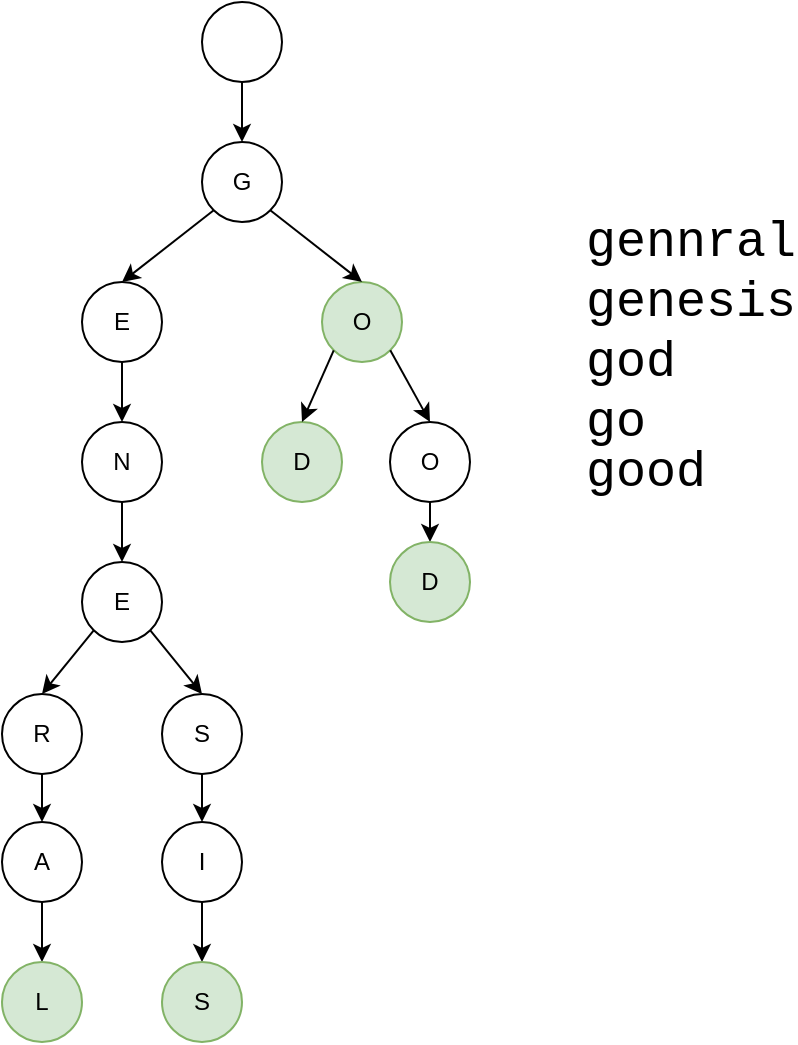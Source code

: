 <mxfile version="16.1.2" type="github">
  <diagram id="_Y9WY0_CFH1RVe-6ggP1" name="Page-1">
    <mxGraphModel dx="1273" dy="1878" grid="1" gridSize="10" guides="1" tooltips="1" connect="1" arrows="1" fold="1" page="1" pageScale="1" pageWidth="827" pageHeight="1169" math="0" shadow="0">
      <root>
        <mxCell id="0" />
        <mxCell id="1" parent="0" />
        <mxCell id="z2sOyKLHP9V1bf1uFPsz-11" style="edgeStyle=orthogonalEdgeStyle;rounded=0;orthogonalLoop=1;jettySize=auto;html=1;exitX=0.5;exitY=1;exitDx=0;exitDy=0;entryX=0.5;entryY=0;entryDx=0;entryDy=0;" edge="1" parent="1" source="z2sOyKLHP9V1bf1uFPsz-1" target="z2sOyKLHP9V1bf1uFPsz-2">
          <mxGeometry relative="1" as="geometry" />
        </mxCell>
        <mxCell id="z2sOyKLHP9V1bf1uFPsz-1" value="R" style="ellipse;whiteSpace=wrap;html=1;aspect=fixed;" vertex="1" parent="1">
          <mxGeometry x="200" y="276" width="40" height="40" as="geometry" />
        </mxCell>
        <mxCell id="z2sOyKLHP9V1bf1uFPsz-12" style="edgeStyle=orthogonalEdgeStyle;rounded=0;orthogonalLoop=1;jettySize=auto;html=1;exitX=0.5;exitY=1;exitDx=0;exitDy=0;" edge="1" parent="1" source="z2sOyKLHP9V1bf1uFPsz-2" target="z2sOyKLHP9V1bf1uFPsz-3">
          <mxGeometry relative="1" as="geometry" />
        </mxCell>
        <mxCell id="z2sOyKLHP9V1bf1uFPsz-2" value="A" style="ellipse;whiteSpace=wrap;html=1;aspect=fixed;" vertex="1" parent="1">
          <mxGeometry x="200" y="340" width="40" height="40" as="geometry" />
        </mxCell>
        <mxCell id="z2sOyKLHP9V1bf1uFPsz-3" value="L" style="ellipse;whiteSpace=wrap;html=1;aspect=fixed;fillColor=#d5e8d4;strokeColor=#82b366;" vertex="1" parent="1">
          <mxGeometry x="200" y="410" width="40" height="40" as="geometry" />
        </mxCell>
        <mxCell id="z2sOyKLHP9V1bf1uFPsz-10" style="edgeStyle=orthogonalEdgeStyle;rounded=0;orthogonalLoop=1;jettySize=auto;html=1;exitX=0.5;exitY=1;exitDx=0;exitDy=0;entryX=0.5;entryY=0;entryDx=0;entryDy=0;" edge="1" parent="1" source="z2sOyKLHP9V1bf1uFPsz-4" target="z2sOyKLHP9V1bf1uFPsz-5">
          <mxGeometry relative="1" as="geometry" />
        </mxCell>
        <mxCell id="z2sOyKLHP9V1bf1uFPsz-4" value="S" style="ellipse;whiteSpace=wrap;html=1;aspect=fixed;" vertex="1" parent="1">
          <mxGeometry x="280" y="276" width="40" height="40" as="geometry" />
        </mxCell>
        <mxCell id="z2sOyKLHP9V1bf1uFPsz-7" style="edgeStyle=orthogonalEdgeStyle;rounded=0;orthogonalLoop=1;jettySize=auto;html=1;exitX=0.5;exitY=1;exitDx=0;exitDy=0;" edge="1" parent="1" source="z2sOyKLHP9V1bf1uFPsz-5" target="z2sOyKLHP9V1bf1uFPsz-6">
          <mxGeometry relative="1" as="geometry" />
        </mxCell>
        <mxCell id="z2sOyKLHP9V1bf1uFPsz-5" value="I" style="ellipse;whiteSpace=wrap;html=1;aspect=fixed;" vertex="1" parent="1">
          <mxGeometry x="280" y="340" width="40" height="40" as="geometry" />
        </mxCell>
        <mxCell id="z2sOyKLHP9V1bf1uFPsz-6" value="S" style="ellipse;whiteSpace=wrap;html=1;aspect=fixed;fillColor=#d5e8d4;strokeColor=#82b366;" vertex="1" parent="1">
          <mxGeometry x="280" y="410" width="40" height="40" as="geometry" />
        </mxCell>
        <mxCell id="z2sOyKLHP9V1bf1uFPsz-14" style="edgeStyle=orthogonalEdgeStyle;rounded=0;orthogonalLoop=1;jettySize=auto;html=1;exitX=0.5;exitY=1;exitDx=0;exitDy=0;entryX=0.5;entryY=0;entryDx=0;entryDy=0;" edge="1" parent="1" source="z2sOyKLHP9V1bf1uFPsz-15" target="z2sOyKLHP9V1bf1uFPsz-17">
          <mxGeometry relative="1" as="geometry" />
        </mxCell>
        <mxCell id="z2sOyKLHP9V1bf1uFPsz-15" value="E" style="ellipse;whiteSpace=wrap;html=1;aspect=fixed;" vertex="1" parent="1">
          <mxGeometry x="240" y="70" width="40" height="40" as="geometry" />
        </mxCell>
        <mxCell id="z2sOyKLHP9V1bf1uFPsz-16" style="edgeStyle=orthogonalEdgeStyle;rounded=0;orthogonalLoop=1;jettySize=auto;html=1;exitX=0.5;exitY=1;exitDx=0;exitDy=0;" edge="1" parent="1" source="z2sOyKLHP9V1bf1uFPsz-17" target="z2sOyKLHP9V1bf1uFPsz-18">
          <mxGeometry relative="1" as="geometry" />
        </mxCell>
        <mxCell id="z2sOyKLHP9V1bf1uFPsz-17" value="N" style="ellipse;whiteSpace=wrap;html=1;aspect=fixed;" vertex="1" parent="1">
          <mxGeometry x="240" y="140" width="40" height="40" as="geometry" />
        </mxCell>
        <mxCell id="z2sOyKLHP9V1bf1uFPsz-18" value="E" style="ellipse;whiteSpace=wrap;html=1;aspect=fixed;" vertex="1" parent="1">
          <mxGeometry x="240" y="210" width="40" height="40" as="geometry" />
        </mxCell>
        <mxCell id="z2sOyKLHP9V1bf1uFPsz-20" value="G" style="ellipse;whiteSpace=wrap;html=1;aspect=fixed;" vertex="1" parent="1">
          <mxGeometry x="300" width="40" height="40" as="geometry" />
        </mxCell>
        <mxCell id="z2sOyKLHP9V1bf1uFPsz-26" value="" style="endArrow=classic;html=1;rounded=0;entryX=0.5;entryY=0;entryDx=0;entryDy=0;exitX=0;exitY=1;exitDx=0;exitDy=0;" edge="1" parent="1" source="z2sOyKLHP9V1bf1uFPsz-18" target="z2sOyKLHP9V1bf1uFPsz-1">
          <mxGeometry width="50" height="50" relative="1" as="geometry">
            <mxPoint x="260" y="280" as="sourcePoint" />
            <mxPoint x="310" y="230" as="targetPoint" />
          </mxGeometry>
        </mxCell>
        <mxCell id="z2sOyKLHP9V1bf1uFPsz-27" value="" style="endArrow=classic;html=1;rounded=0;entryX=0.5;entryY=0;entryDx=0;entryDy=0;exitX=1;exitY=1;exitDx=0;exitDy=0;" edge="1" parent="1" source="z2sOyKLHP9V1bf1uFPsz-18" target="z2sOyKLHP9V1bf1uFPsz-4">
          <mxGeometry width="50" height="50" relative="1" as="geometry">
            <mxPoint x="256" y="232" as="sourcePoint" />
            <mxPoint x="230.0" y="286" as="targetPoint" />
          </mxGeometry>
        </mxCell>
        <mxCell id="z2sOyKLHP9V1bf1uFPsz-29" value="O" style="ellipse;whiteSpace=wrap;html=1;aspect=fixed;fillColor=#d5e8d4;strokeColor=#82b366;" vertex="1" parent="1">
          <mxGeometry x="360" y="70" width="40" height="40" as="geometry" />
        </mxCell>
        <mxCell id="z2sOyKLHP9V1bf1uFPsz-30" value="" style="endArrow=classic;html=1;rounded=0;entryX=0.5;entryY=0;entryDx=0;entryDy=0;exitX=1;exitY=1;exitDx=0;exitDy=0;" edge="1" parent="1" source="z2sOyKLHP9V1bf1uFPsz-20" target="z2sOyKLHP9V1bf1uFPsz-29">
          <mxGeometry width="50" height="50" relative="1" as="geometry">
            <mxPoint x="334.142" y="0.002" as="sourcePoint" />
            <mxPoint x="360" y="41.86" as="targetPoint" />
          </mxGeometry>
        </mxCell>
        <mxCell id="z2sOyKLHP9V1bf1uFPsz-31" value="" style="endArrow=classic;html=1;rounded=0;entryX=0.5;entryY=0;entryDx=0;entryDy=0;exitX=0;exitY=1;exitDx=0;exitDy=0;" edge="1" parent="1" source="z2sOyKLHP9V1bf1uFPsz-20" target="z2sOyKLHP9V1bf1uFPsz-15">
          <mxGeometry width="50" height="50" relative="1" as="geometry">
            <mxPoint x="294.142" y="254.142" as="sourcePoint" />
            <mxPoint x="320" y="296" as="targetPoint" />
          </mxGeometry>
        </mxCell>
        <mxCell id="z2sOyKLHP9V1bf1uFPsz-32" value="D" style="ellipse;whiteSpace=wrap;html=1;aspect=fixed;fillColor=#d5e8d4;strokeColor=#82b366;" vertex="1" parent="1">
          <mxGeometry x="330" y="140" width="40" height="40" as="geometry" />
        </mxCell>
        <mxCell id="z2sOyKLHP9V1bf1uFPsz-39" style="edgeStyle=orthogonalEdgeStyle;rounded=0;orthogonalLoop=1;jettySize=auto;html=1;exitX=0.5;exitY=1;exitDx=0;exitDy=0;entryX=0.5;entryY=0;entryDx=0;entryDy=0;" edge="1" parent="1" source="z2sOyKLHP9V1bf1uFPsz-33" target="z2sOyKLHP9V1bf1uFPsz-38">
          <mxGeometry relative="1" as="geometry" />
        </mxCell>
        <mxCell id="z2sOyKLHP9V1bf1uFPsz-33" value="O" style="ellipse;whiteSpace=wrap;html=1;aspect=fixed;" vertex="1" parent="1">
          <mxGeometry x="394" y="140" width="40" height="40" as="geometry" />
        </mxCell>
        <mxCell id="z2sOyKLHP9V1bf1uFPsz-36" value="" style="endArrow=classic;html=1;rounded=0;entryX=0.5;entryY=0;entryDx=0;entryDy=0;exitX=1;exitY=1;exitDx=0;exitDy=0;" edge="1" parent="1" source="z2sOyKLHP9V1bf1uFPsz-29" target="z2sOyKLHP9V1bf1uFPsz-33">
          <mxGeometry width="50" height="50" relative="1" as="geometry">
            <mxPoint x="344.142" y="4.142" as="sourcePoint" />
            <mxPoint x="390" y="50" as="targetPoint" />
          </mxGeometry>
        </mxCell>
        <mxCell id="z2sOyKLHP9V1bf1uFPsz-37" value="" style="endArrow=classic;html=1;rounded=0;entryX=0.5;entryY=0;entryDx=0;entryDy=0;exitX=0;exitY=1;exitDx=0;exitDy=0;" edge="1" parent="1" source="z2sOyKLHP9V1bf1uFPsz-29" target="z2sOyKLHP9V1bf1uFPsz-32">
          <mxGeometry width="50" height="50" relative="1" as="geometry">
            <mxPoint x="404.142" y="84.142" as="sourcePoint" />
            <mxPoint x="424" y="130" as="targetPoint" />
          </mxGeometry>
        </mxCell>
        <mxCell id="z2sOyKLHP9V1bf1uFPsz-38" value="D" style="ellipse;whiteSpace=wrap;html=1;aspect=fixed;fillColor=#d5e8d4;strokeColor=#82b366;" vertex="1" parent="1">
          <mxGeometry x="394" y="200" width="40" height="40" as="geometry" />
        </mxCell>
        <mxCell id="z2sOyKLHP9V1bf1uFPsz-44" style="edgeStyle=orthogonalEdgeStyle;rounded=0;orthogonalLoop=1;jettySize=auto;html=1;exitX=0.5;exitY=1;exitDx=0;exitDy=0;entryX=0.5;entryY=0;entryDx=0;entryDy=0;" edge="1" parent="1" source="z2sOyKLHP9V1bf1uFPsz-40" target="z2sOyKLHP9V1bf1uFPsz-20">
          <mxGeometry relative="1" as="geometry" />
        </mxCell>
        <mxCell id="z2sOyKLHP9V1bf1uFPsz-40" value="" style="ellipse;whiteSpace=wrap;html=1;aspect=fixed;" vertex="1" parent="1">
          <mxGeometry x="300" y="-70" width="40" height="40" as="geometry" />
        </mxCell>
        <mxCell id="z2sOyKLHP9V1bf1uFPsz-45" value="&lt;p style=&quot;line-height: 1.4&quot;&gt;&lt;/p&gt;&lt;blockquote style=&quot;margin: 0 0 0 40px ; border: none ; padding: 0px&quot;&gt;&lt;/blockquote&gt;&lt;span style=&quot;background-color: rgb(255 , 255 , 255) ; font-family: &amp;#34;consolas&amp;#34; , &amp;#34;courier new&amp;#34; , monospace&quot;&gt;&lt;div&gt;gennral&lt;/div&gt;&lt;/span&gt;&lt;span style=&quot;background-color: rgb(255 , 255 , 255) ; font-family: &amp;#34;consolas&amp;#34; , &amp;#34;courier new&amp;#34; , monospace&quot;&gt;&lt;div&gt;genesis&lt;/div&gt;&lt;/span&gt;&lt;span style=&quot;background-color: rgb(255 , 255 , 255) ; font-family: &amp;#34;consolas&amp;#34; , &amp;#34;courier new&amp;#34; , monospace&quot;&gt;&lt;div&gt;god&lt;/div&gt;&lt;/span&gt;&lt;span style=&quot;background-color: rgb(255 , 255 , 255) ; font-family: &amp;#34;consolas&amp;#34; , &amp;#34;courier new&amp;#34; , monospace&quot;&gt;&lt;div&gt;go&lt;/div&gt;&lt;/span&gt;&lt;div style=&quot;background-color: rgb(255 , 255 , 255) ; font-family: &amp;#34;consolas&amp;#34; , &amp;#34;courier new&amp;#34; , monospace ; line-height: 19px ; font-size: 25px&quot;&gt;&lt;font style=&quot;font-size: 25px&quot;&gt;good&lt;/font&gt;&lt;/div&gt;&lt;blockquote style=&quot;margin: 0 0 0 40px ; border: none ; padding: 0px&quot;&gt;&lt;/blockquote&gt;&lt;blockquote style=&quot;margin: 0 0 0 40px ; border: none ; padding: 0px&quot;&gt;&lt;/blockquote&gt;&lt;blockquote style=&quot;margin: 0 0 0 40px ; border: none ; padding: 0px&quot;&gt;&lt;/blockquote&gt;&lt;p&gt;&lt;/p&gt;" style="text;html=1;strokeColor=none;fillColor=none;align=left;verticalAlign=middle;whiteSpace=wrap;rounded=0;fontSize=25;horizontal=1;perimeterSpacing=0;" vertex="1" parent="1">
          <mxGeometry x="490" y="10" width="90" height="190" as="geometry" />
        </mxCell>
      </root>
    </mxGraphModel>
  </diagram>
</mxfile>
